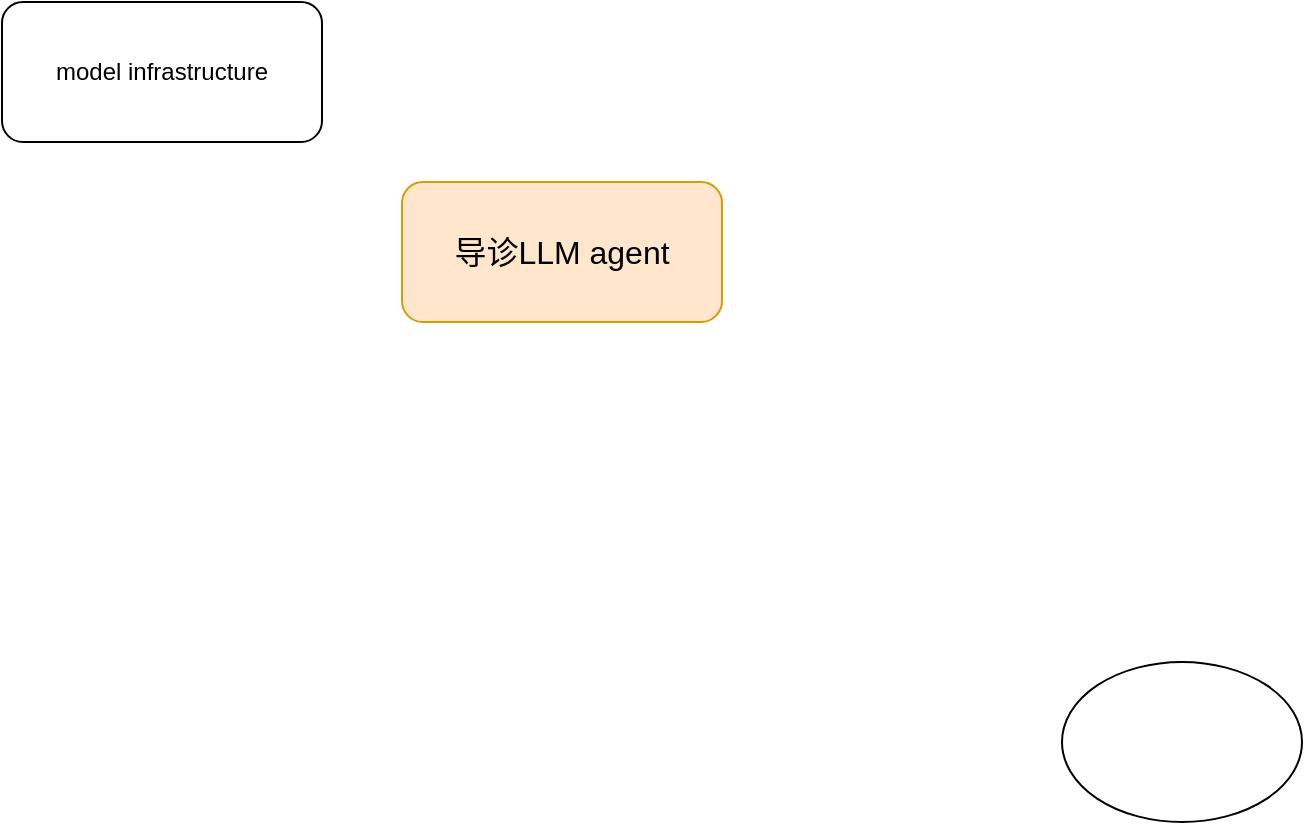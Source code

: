 <mxfile version="24.2.2" type="github">
  <diagram name="第 1 页" id="Ym5PA6LfhvZpyoDTt8RO">
    <mxGraphModel dx="1123" dy="667" grid="1" gridSize="10" guides="1" tooltips="1" connect="1" arrows="1" fold="1" page="1" pageScale="1" pageWidth="1169" pageHeight="827" math="0" shadow="0">
      <root>
        <mxCell id="0" />
        <mxCell id="1" parent="0" />
        <mxCell id="InKTDK8dn125Za5ob98K-1" value="&lt;font style=&quot;font-size: 16px;&quot;&gt;导诊LLM agent&lt;/font&gt;" style="rounded=1;whiteSpace=wrap;html=1;fillColor=#ffe6cc;strokeColor=#d79b00;fillStyle=auto;glass=0;shadow=0;" parent="1" vertex="1">
          <mxGeometry x="310" y="210" width="160" height="70" as="geometry" />
        </mxCell>
        <mxCell id="67hTfV5fgS0kcaDo7Zjb-3" value="model&amp;nbsp;infrastructure" style="rounded=1;whiteSpace=wrap;html=1;" parent="1" vertex="1">
          <mxGeometry x="110" y="120" width="160" height="70" as="geometry" />
        </mxCell>
        <mxCell id="NaHmnENj_hSaWRGhU79L-1" value="" style="ellipse;whiteSpace=wrap;html=1;" vertex="1" parent="1">
          <mxGeometry x="640" y="450" width="120" height="80" as="geometry" />
        </mxCell>
      </root>
    </mxGraphModel>
  </diagram>
</mxfile>
